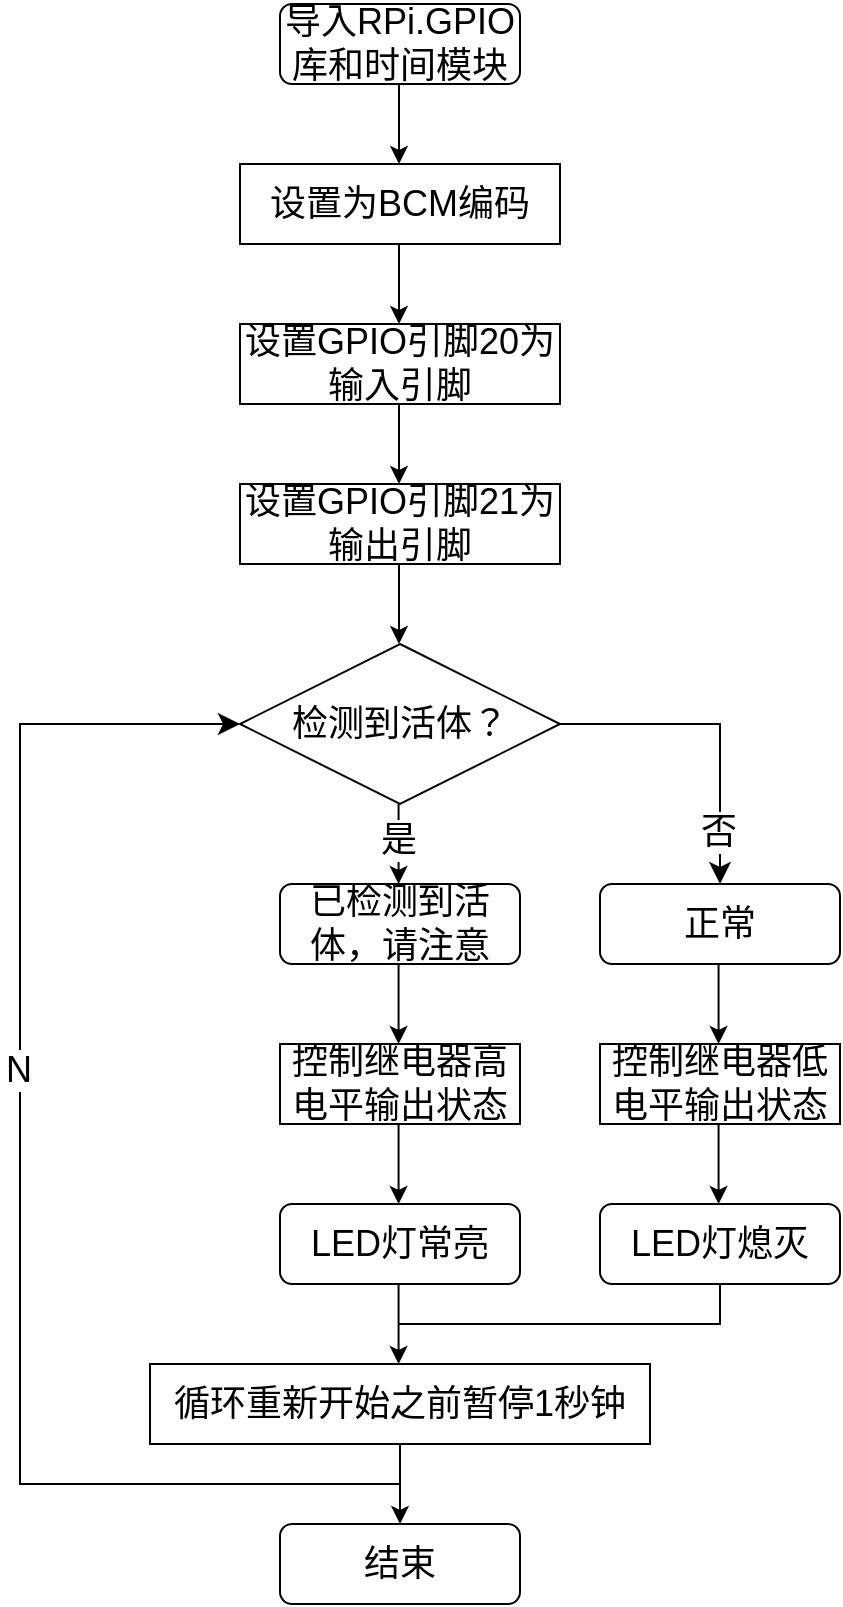 <mxfile version="24.4.4" type="github">
  <diagram name="第 1 页" id="Fo4ZzCWYU_xrEP7kY4Re">
    <mxGraphModel dx="874" dy="824" grid="1" gridSize="10" guides="1" tooltips="1" connect="1" arrows="1" fold="1" page="1" pageScale="1" pageWidth="827" pageHeight="1169" math="0" shadow="0">
      <root>
        <mxCell id="0" />
        <mxCell id="1" parent="0" />
        <mxCell id="VXROkUdGd-5QKrdc-_7k-2" value="" style="endArrow=classic;html=1;rounded=0;exitX=0.5;exitY=1;exitDx=0;exitDy=0;" edge="1" parent="1">
          <mxGeometry width="50" height="50" relative="1" as="geometry">
            <mxPoint x="399.5" y="50" as="sourcePoint" />
            <mxPoint x="399.5" y="90.0" as="targetPoint" />
          </mxGeometry>
        </mxCell>
        <mxCell id="VXROkUdGd-5QKrdc-_7k-3" value="导入RPi.GPIO库和时间模块" style="rounded=1;whiteSpace=wrap;html=1;fontSize=18;" vertex="1" parent="1">
          <mxGeometry x="340" y="10" width="120" height="40" as="geometry" />
        </mxCell>
        <mxCell id="VXROkUdGd-5QKrdc-_7k-4" value="设置为BCM编码" style="rounded=0;whiteSpace=wrap;html=1;fontSize=18;movable=1;resizable=1;rotatable=1;deletable=1;editable=1;locked=0;connectable=1;" vertex="1" parent="1">
          <mxGeometry x="320" y="90" width="160" height="40" as="geometry" />
        </mxCell>
        <mxCell id="VXROkUdGd-5QKrdc-_7k-5" value="" style="endArrow=classic;html=1;rounded=0;exitX=0.5;exitY=1;exitDx=0;exitDy=0;" edge="1" parent="1">
          <mxGeometry width="50" height="50" relative="1" as="geometry">
            <mxPoint x="399.5" y="130" as="sourcePoint" />
            <mxPoint x="399.5" y="170.0" as="targetPoint" />
          </mxGeometry>
        </mxCell>
        <mxCell id="VXROkUdGd-5QKrdc-_7k-7" value="设置GPIO引脚20为输入引脚" style="rounded=0;whiteSpace=wrap;html=1;fontSize=18;movable=1;resizable=1;rotatable=1;deletable=1;editable=1;locked=0;connectable=1;" vertex="1" parent="1">
          <mxGeometry x="320" y="170" width="160" height="40" as="geometry" />
        </mxCell>
        <mxCell id="VXROkUdGd-5QKrdc-_7k-8" value="" style="endArrow=classic;html=1;rounded=0;exitX=0.5;exitY=1;exitDx=0;exitDy=0;" edge="1" parent="1">
          <mxGeometry width="50" height="50" relative="1" as="geometry">
            <mxPoint x="399.5" y="210" as="sourcePoint" />
            <mxPoint x="399.5" y="250.0" as="targetPoint" />
          </mxGeometry>
        </mxCell>
        <mxCell id="VXROkUdGd-5QKrdc-_7k-9" value="设置GPIO引脚21为输出引脚" style="rounded=0;whiteSpace=wrap;html=1;fontSize=18;movable=1;resizable=1;rotatable=1;deletable=1;editable=1;locked=0;connectable=1;" vertex="1" parent="1">
          <mxGeometry x="320" y="250" width="160" height="40" as="geometry" />
        </mxCell>
        <mxCell id="VXROkUdGd-5QKrdc-_7k-10" value="" style="endArrow=classic;html=1;rounded=0;exitX=0.5;exitY=1;exitDx=0;exitDy=0;" edge="1" parent="1">
          <mxGeometry width="50" height="50" relative="1" as="geometry">
            <mxPoint x="399.5" y="290" as="sourcePoint" />
            <mxPoint x="399.5" y="330.0" as="targetPoint" />
          </mxGeometry>
        </mxCell>
        <mxCell id="VXROkUdGd-5QKrdc-_7k-12" value="&lt;font style=&quot;font-size: 18px;&quot;&gt;检测到活体？&lt;/font&gt;" style="rhombus;whiteSpace=wrap;html=1;" vertex="1" parent="1">
          <mxGeometry x="320" y="330" width="160" height="80" as="geometry" />
        </mxCell>
        <mxCell id="VXROkUdGd-5QKrdc-_7k-17" value="已检测到活体，请注意" style="rounded=1;whiteSpace=wrap;html=1;fontSize=18;" vertex="1" parent="1">
          <mxGeometry x="340" y="450" width="120" height="40" as="geometry" />
        </mxCell>
        <mxCell id="VXROkUdGd-5QKrdc-_7k-22" value="正常" style="rounded=1;whiteSpace=wrap;html=1;fontSize=18;" vertex="1" parent="1">
          <mxGeometry x="500" y="450" width="120" height="40" as="geometry" />
        </mxCell>
        <mxCell id="VXROkUdGd-5QKrdc-_7k-24" value="" style="endArrow=classic;html=1;rounded=0;exitX=0.5;exitY=1;exitDx=0;exitDy=0;" edge="1" parent="1">
          <mxGeometry width="50" height="50" relative="1" as="geometry">
            <mxPoint x="399.29" y="490" as="sourcePoint" />
            <mxPoint x="399.29" y="530.0" as="targetPoint" />
          </mxGeometry>
        </mxCell>
        <mxCell id="VXROkUdGd-5QKrdc-_7k-26" value="控制继电器高电平输出状态" style="rounded=0;whiteSpace=wrap;html=1;fontSize=18;movable=1;resizable=1;rotatable=1;deletable=1;editable=1;locked=0;connectable=1;" vertex="1" parent="1">
          <mxGeometry x="340" y="530" width="120" height="40" as="geometry" />
        </mxCell>
        <mxCell id="VXROkUdGd-5QKrdc-_7k-27" value="" style="endArrow=classic;html=1;rounded=0;exitX=0.5;exitY=1;exitDx=0;exitDy=0;" edge="1" parent="1">
          <mxGeometry width="50" height="50" relative="1" as="geometry">
            <mxPoint x="399.29" y="570" as="sourcePoint" />
            <mxPoint x="399.29" y="610.0" as="targetPoint" />
          </mxGeometry>
        </mxCell>
        <mxCell id="VXROkUdGd-5QKrdc-_7k-28" value="LED灯常亮" style="rounded=1;whiteSpace=wrap;html=1;fontSize=18;" vertex="1" parent="1">
          <mxGeometry x="340" y="610" width="120" height="40" as="geometry" />
        </mxCell>
        <mxCell id="VXROkUdGd-5QKrdc-_7k-29" value="" style="endArrow=classic;html=1;rounded=0;exitX=0.5;exitY=1;exitDx=0;exitDy=0;" edge="1" parent="1">
          <mxGeometry width="50" height="50" relative="1" as="geometry">
            <mxPoint x="559.29" y="490" as="sourcePoint" />
            <mxPoint x="559.29" y="530.0" as="targetPoint" />
          </mxGeometry>
        </mxCell>
        <mxCell id="VXROkUdGd-5QKrdc-_7k-30" value="控制继电器低电平输出状态" style="rounded=0;whiteSpace=wrap;html=1;fontSize=18;movable=1;resizable=1;rotatable=1;deletable=1;editable=1;locked=0;connectable=1;" vertex="1" parent="1">
          <mxGeometry x="500" y="530" width="120" height="40" as="geometry" />
        </mxCell>
        <mxCell id="VXROkUdGd-5QKrdc-_7k-31" value="" style="endArrow=classic;html=1;rounded=0;exitX=0.5;exitY=1;exitDx=0;exitDy=0;" edge="1" parent="1">
          <mxGeometry width="50" height="50" relative="1" as="geometry">
            <mxPoint x="559.29" y="570" as="sourcePoint" />
            <mxPoint x="559.29" y="610.0" as="targetPoint" />
          </mxGeometry>
        </mxCell>
        <mxCell id="VXROkUdGd-5QKrdc-_7k-32" value="LED灯熄灭" style="rounded=1;whiteSpace=wrap;html=1;fontSize=18;" vertex="1" parent="1">
          <mxGeometry x="500" y="610" width="120" height="40" as="geometry" />
        </mxCell>
        <mxCell id="VXROkUdGd-5QKrdc-_7k-41" value="" style="endArrow=classic;html=1;rounded=0;exitX=0.5;exitY=1;exitDx=0;exitDy=0;" edge="1" parent="1">
          <mxGeometry width="50" height="50" relative="1" as="geometry">
            <mxPoint x="399.29" y="650" as="sourcePoint" />
            <mxPoint x="399.29" y="690.0" as="targetPoint" />
          </mxGeometry>
        </mxCell>
        <mxCell id="VXROkUdGd-5QKrdc-_7k-48" value="" style="endArrow=classic;html=1;rounded=0;exitX=0.5;exitY=1;exitDx=0;exitDy=0;" edge="1" parent="1">
          <mxGeometry width="50" height="50" relative="1" as="geometry">
            <mxPoint x="399.29" y="410" as="sourcePoint" />
            <mxPoint x="399.29" y="450.0" as="targetPoint" />
          </mxGeometry>
        </mxCell>
        <mxCell id="VXROkUdGd-5QKrdc-_7k-49" value="&lt;font data-sider-select-id=&quot;add029f7-7a63-4094-9433-f4001f09afc7&quot; style=&quot;font-size: 18px;&quot;&gt;是&lt;/font&gt;" style="edgeLabel;html=1;align=center;verticalAlign=middle;resizable=0;points=[];" vertex="1" connectable="0" parent="VXROkUdGd-5QKrdc-_7k-48">
          <mxGeometry x="-0.186" y="-1" relative="1" as="geometry">
            <mxPoint y="1" as="offset" />
          </mxGeometry>
        </mxCell>
        <mxCell id="VXROkUdGd-5QKrdc-_7k-50" value="" style="edgeStyle=segmentEdgeStyle;endArrow=classic;html=1;curved=0;rounded=0;endSize=8;startSize=8;entryX=0.5;entryY=0;entryDx=0;entryDy=0;" edge="1" parent="1" target="VXROkUdGd-5QKrdc-_7k-22">
          <mxGeometry width="50" height="50" relative="1" as="geometry">
            <mxPoint x="480" y="370" as="sourcePoint" />
            <mxPoint x="530" y="320" as="targetPoint" />
          </mxGeometry>
        </mxCell>
        <mxCell id="VXROkUdGd-5QKrdc-_7k-51" value="&lt;font data-sider-select-id=&quot;de97d886-8452-4a96-bcf5-459238432253&quot; style=&quot;font-size: 18px;&quot;&gt;否&lt;/font&gt;" style="edgeLabel;html=1;align=center;verticalAlign=middle;resizable=0;points=[];" vertex="1" connectable="0" parent="VXROkUdGd-5QKrdc-_7k-50">
          <mxGeometry x="0.689" y="-1" relative="1" as="geometry">
            <mxPoint y="-1" as="offset" />
          </mxGeometry>
        </mxCell>
        <mxCell id="VXROkUdGd-5QKrdc-_7k-52" value="" style="shape=partialRectangle;whiteSpace=wrap;html=1;top=0;left=0;fillColor=none;" vertex="1" parent="1">
          <mxGeometry x="400" y="650" width="160" height="20" as="geometry" />
        </mxCell>
        <mxCell id="VXROkUdGd-5QKrdc-_7k-53" value="循环重新开始之前暂停1秒钟" style="rounded=0;whiteSpace=wrap;html=1;fontSize=18;movable=1;resizable=1;rotatable=1;deletable=1;editable=1;locked=0;connectable=1;" vertex="1" parent="1">
          <mxGeometry x="275" y="690" width="250" height="40" as="geometry" />
        </mxCell>
        <mxCell id="VXROkUdGd-5QKrdc-_7k-54" value="" style="endArrow=classic;html=1;rounded=0;exitX=0.5;exitY=1;exitDx=0;exitDy=0;" edge="1" parent="1">
          <mxGeometry width="50" height="50" relative="1" as="geometry">
            <mxPoint x="400" y="730" as="sourcePoint" />
            <mxPoint x="400" y="770.0" as="targetPoint" />
          </mxGeometry>
        </mxCell>
        <mxCell id="VXROkUdGd-5QKrdc-_7k-55" value="结束" style="rounded=1;whiteSpace=wrap;html=1;fontSize=18;" vertex="1" parent="1">
          <mxGeometry x="340" y="770" width="120" height="40" as="geometry" />
        </mxCell>
        <mxCell id="VXROkUdGd-5QKrdc-_7k-56" value="" style="edgeStyle=elbowEdgeStyle;elbow=horizontal;endArrow=classic;html=1;curved=0;rounded=0;endSize=8;startSize=8;entryX=0;entryY=0.5;entryDx=0;entryDy=0;" edge="1" parent="1" target="VXROkUdGd-5QKrdc-_7k-12">
          <mxGeometry width="50" height="50" relative="1" as="geometry">
            <mxPoint x="400" y="750" as="sourcePoint" />
            <mxPoint x="120" y="460.0" as="targetPoint" />
            <Array as="points">
              <mxPoint x="210" y="730.0" />
            </Array>
          </mxGeometry>
        </mxCell>
        <mxCell id="VXROkUdGd-5QKrdc-_7k-57" value="&lt;font data-sider-select-id=&quot;d653a58a-b4b5-4e57-920d-9e689b95aa5b&quot; style=&quot;font-size: 18px;&quot;&gt;N&lt;/font&gt;" style="edgeLabel;html=1;align=center;verticalAlign=middle;resizable=0;points=[];" vertex="1" connectable="0" parent="VXROkUdGd-5QKrdc-_7k-56">
          <mxGeometry x="0.166" y="1" relative="1" as="geometry">
            <mxPoint y="-1" as="offset" />
          </mxGeometry>
        </mxCell>
      </root>
    </mxGraphModel>
  </diagram>
</mxfile>
